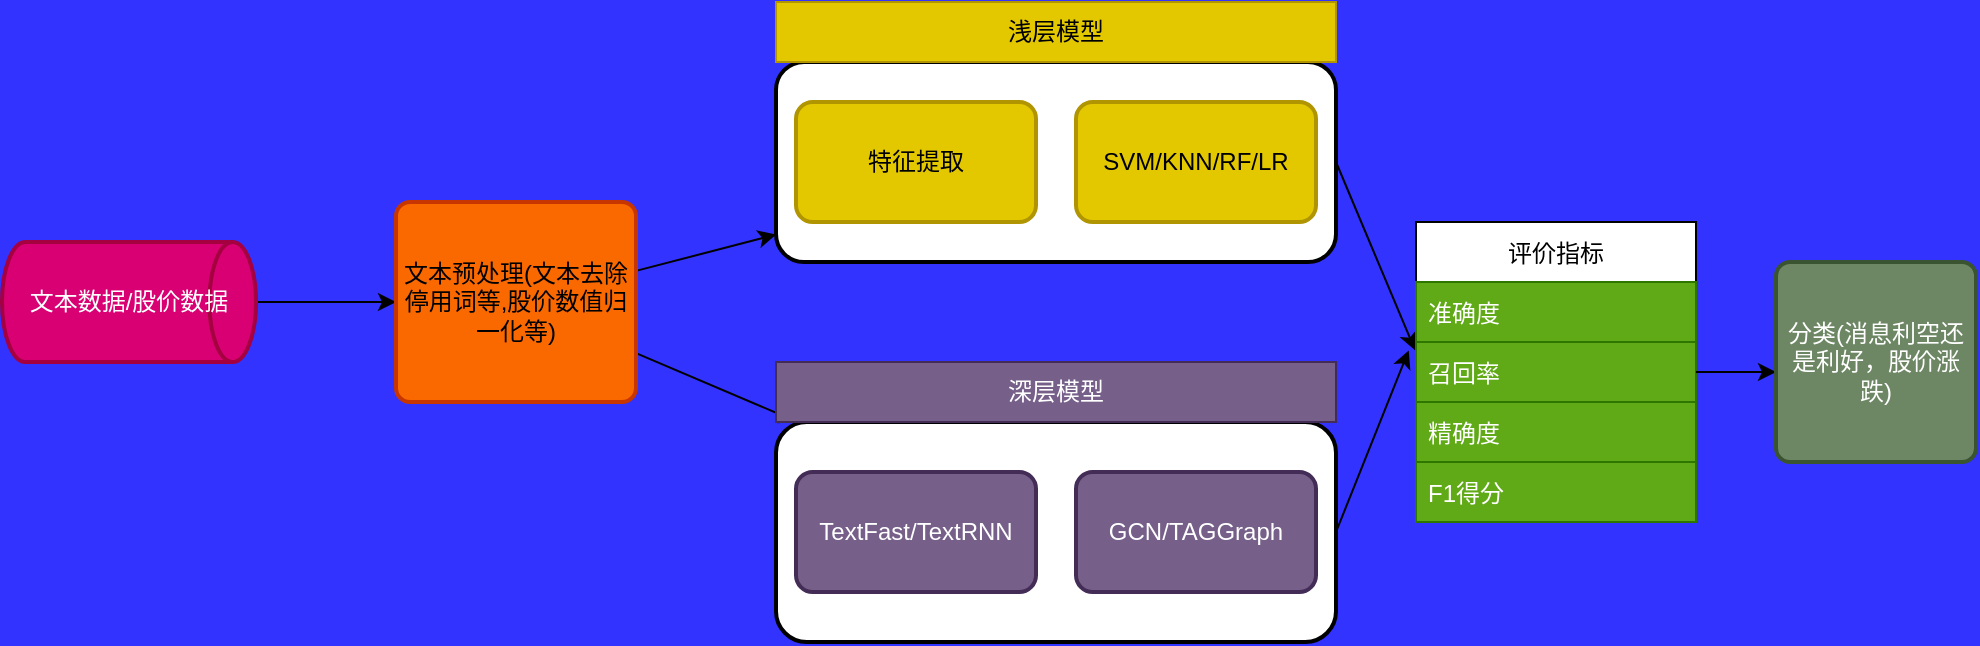 <mxfile>
    <diagram id="1QD9qpXN5OBDhUUGuMWT" name="第 1 页">
        <mxGraphModel dx="990" dy="575" grid="0" gridSize="10" guides="1" tooltips="1" connect="1" arrows="1" fold="1" page="1" pageScale="1" pageWidth="1169" pageHeight="1654" background="#3333FF" math="0" shadow="0">
            <root>
                <mxCell id="0"/>
                <mxCell id="1" parent="0"/>
                <mxCell id="18" style="edgeStyle=none;html=1;" parent="1" source="16" edge="1">
                    <mxGeometry relative="1" as="geometry">
                        <mxPoint x="210" y="220" as="targetPoint"/>
                    </mxGeometry>
                </mxCell>
                <mxCell id="16" value="文本数据/股价数据" style="strokeWidth=2;html=1;shape=mxgraph.flowchart.direct_data;whiteSpace=wrap;fillColor=#d80073;fontColor=#ffffff;strokeColor=#A50040;" parent="1" vertex="1">
                    <mxGeometry x="13" y="190" width="127" height="60" as="geometry"/>
                </mxCell>
                <mxCell id="23" value="" style="edgeStyle=none;html=1;" parent="1" source="17" target="22" edge="1">
                    <mxGeometry relative="1" as="geometry"/>
                </mxCell>
                <mxCell id="25" value="" style="edgeStyle=none;html=1;" parent="1" source="17" target="24" edge="1">
                    <mxGeometry relative="1" as="geometry"/>
                </mxCell>
                <mxCell id="17" value="文本预处理(文本去除停用词等,股价数值归一化等)" style="rounded=1;whiteSpace=wrap;html=1;absoluteArcSize=1;arcSize=14;strokeWidth=2;fillColor=#fa6800;fontColor=#000000;strokeColor=#C73500;" parent="1" vertex="1">
                    <mxGeometry x="210" y="170" width="120" height="100" as="geometry"/>
                </mxCell>
                <mxCell id="46" style="edgeStyle=none;html=1;exitX=1;exitY=0.5;exitDx=0;exitDy=0;entryX=-0.003;entryY=1.14;entryDx=0;entryDy=0;entryPerimeter=0;" parent="1" source="22" target="39" edge="1">
                    <mxGeometry relative="1" as="geometry"/>
                </mxCell>
                <mxCell id="22" value="" style="whiteSpace=wrap;html=1;rounded=1;arcSize=14;strokeWidth=2;" parent="1" vertex="1">
                    <mxGeometry x="400" y="100" width="280" height="100" as="geometry"/>
                </mxCell>
                <mxCell id="48" style="edgeStyle=none;html=1;exitX=1;exitY=0.5;exitDx=0;exitDy=0;entryX=-0.026;entryY=0.14;entryDx=0;entryDy=0;entryPerimeter=0;" parent="1" source="24" target="40" edge="1">
                    <mxGeometry relative="1" as="geometry"/>
                </mxCell>
                <mxCell id="24" value="" style="whiteSpace=wrap;html=1;rounded=1;arcSize=14;strokeWidth=2;" parent="1" vertex="1">
                    <mxGeometry x="400" y="280" width="280" height="110" as="geometry"/>
                </mxCell>
                <mxCell id="28" value="特征提取" style="whiteSpace=wrap;html=1;rounded=1;arcSize=14;strokeWidth=2;fillColor=#e3c800;fontColor=#000000;strokeColor=#B09500;" parent="1" vertex="1">
                    <mxGeometry x="410" y="120" width="120" height="60" as="geometry"/>
                </mxCell>
                <mxCell id="30" value="SVM/KNN/RF/LR" style="whiteSpace=wrap;html=1;rounded=1;arcSize=14;strokeWidth=2;fillColor=#e3c800;fontColor=#000000;strokeColor=#B09500;" parent="1" vertex="1">
                    <mxGeometry x="550" y="120" width="120" height="60" as="geometry"/>
                </mxCell>
                <mxCell id="32" value="浅层模型" style="text;html=1;strokeColor=#B09500;fillColor=#e3c800;align=center;verticalAlign=middle;whiteSpace=wrap;rounded=0;fontColor=#000000;" parent="1" vertex="1">
                    <mxGeometry x="400" y="70" width="280" height="30" as="geometry"/>
                </mxCell>
                <mxCell id="33" value="深层模型" style="text;html=1;strokeColor=#432D57;fillColor=#76608a;align=center;verticalAlign=middle;whiteSpace=wrap;rounded=0;fontColor=#ffffff;" parent="1" vertex="1">
                    <mxGeometry x="400" y="250" width="280" height="30" as="geometry"/>
                </mxCell>
                <mxCell id="34" value="TextFast/TextRNN" style="whiteSpace=wrap;html=1;rounded=1;arcSize=14;strokeWidth=2;fillColor=#76608a;fontColor=#ffffff;strokeColor=#432D57;" parent="1" vertex="1">
                    <mxGeometry x="410" y="305" width="120" height="60" as="geometry"/>
                </mxCell>
                <mxCell id="36" value="GCN/TAGGraph" style="whiteSpace=wrap;html=1;rounded=1;arcSize=14;strokeWidth=2;fillColor=#76608a;fontColor=#ffffff;strokeColor=#432D57;" parent="1" vertex="1">
                    <mxGeometry x="550" y="305" width="120" height="60" as="geometry"/>
                </mxCell>
                <mxCell id="38" value="评价指标" style="swimlane;fontStyle=0;childLayout=stackLayout;horizontal=1;startSize=30;horizontalStack=0;resizeParent=1;resizeParentMax=0;resizeLast=0;collapsible=1;marginBottom=0;" parent="1" vertex="1">
                    <mxGeometry x="720" y="180" width="140" height="150" as="geometry"/>
                </mxCell>
                <mxCell id="39" value="准确度" style="text;strokeColor=#2D7600;fillColor=#60a917;align=left;verticalAlign=middle;spacingLeft=4;spacingRight=4;overflow=hidden;points=[[0,0.5],[1,0.5]];portConstraint=eastwest;rotatable=0;fontColor=#ffffff;" parent="38" vertex="1">
                    <mxGeometry y="30" width="140" height="30" as="geometry"/>
                </mxCell>
                <mxCell id="40" value="召回率" style="text;strokeColor=#2D7600;fillColor=#60a917;align=left;verticalAlign=middle;spacingLeft=4;spacingRight=4;overflow=hidden;points=[[0,0.5],[1,0.5]];portConstraint=eastwest;rotatable=0;fontColor=#ffffff;" parent="38" vertex="1">
                    <mxGeometry y="60" width="140" height="30" as="geometry"/>
                </mxCell>
                <mxCell id="50" value="精确度" style="text;strokeColor=#2D7600;fillColor=#60a917;align=left;verticalAlign=middle;spacingLeft=4;spacingRight=4;overflow=hidden;points=[[0,0.5],[1,0.5]];portConstraint=eastwest;rotatable=0;fontColor=#ffffff;" parent="38" vertex="1">
                    <mxGeometry y="90" width="140" height="30" as="geometry"/>
                </mxCell>
                <mxCell id="41" value="F1得分" style="text;strokeColor=#2D7600;fillColor=#60a917;align=left;verticalAlign=middle;spacingLeft=4;spacingRight=4;overflow=hidden;points=[[0,0.5],[1,0.5]];portConstraint=eastwest;rotatable=0;fontColor=#ffffff;" parent="38" vertex="1">
                    <mxGeometry y="120" width="140" height="30" as="geometry"/>
                </mxCell>
                <mxCell id="51" style="edgeStyle=none;html=1;" parent="1" source="40" edge="1">
                    <mxGeometry relative="1" as="geometry">
                        <mxPoint x="900" y="255" as="targetPoint"/>
                    </mxGeometry>
                </mxCell>
                <mxCell id="52" value="分类(消息利空还是利好，股价涨跌)" style="rounded=1;whiteSpace=wrap;html=1;absoluteArcSize=1;arcSize=14;strokeWidth=2;fillColor=#6d8764;fontColor=#ffffff;strokeColor=#3A5431;" parent="1" vertex="1">
                    <mxGeometry x="900" y="200" width="100" height="100" as="geometry"/>
                </mxCell>
            </root>
        </mxGraphModel>
    </diagram>
</mxfile>